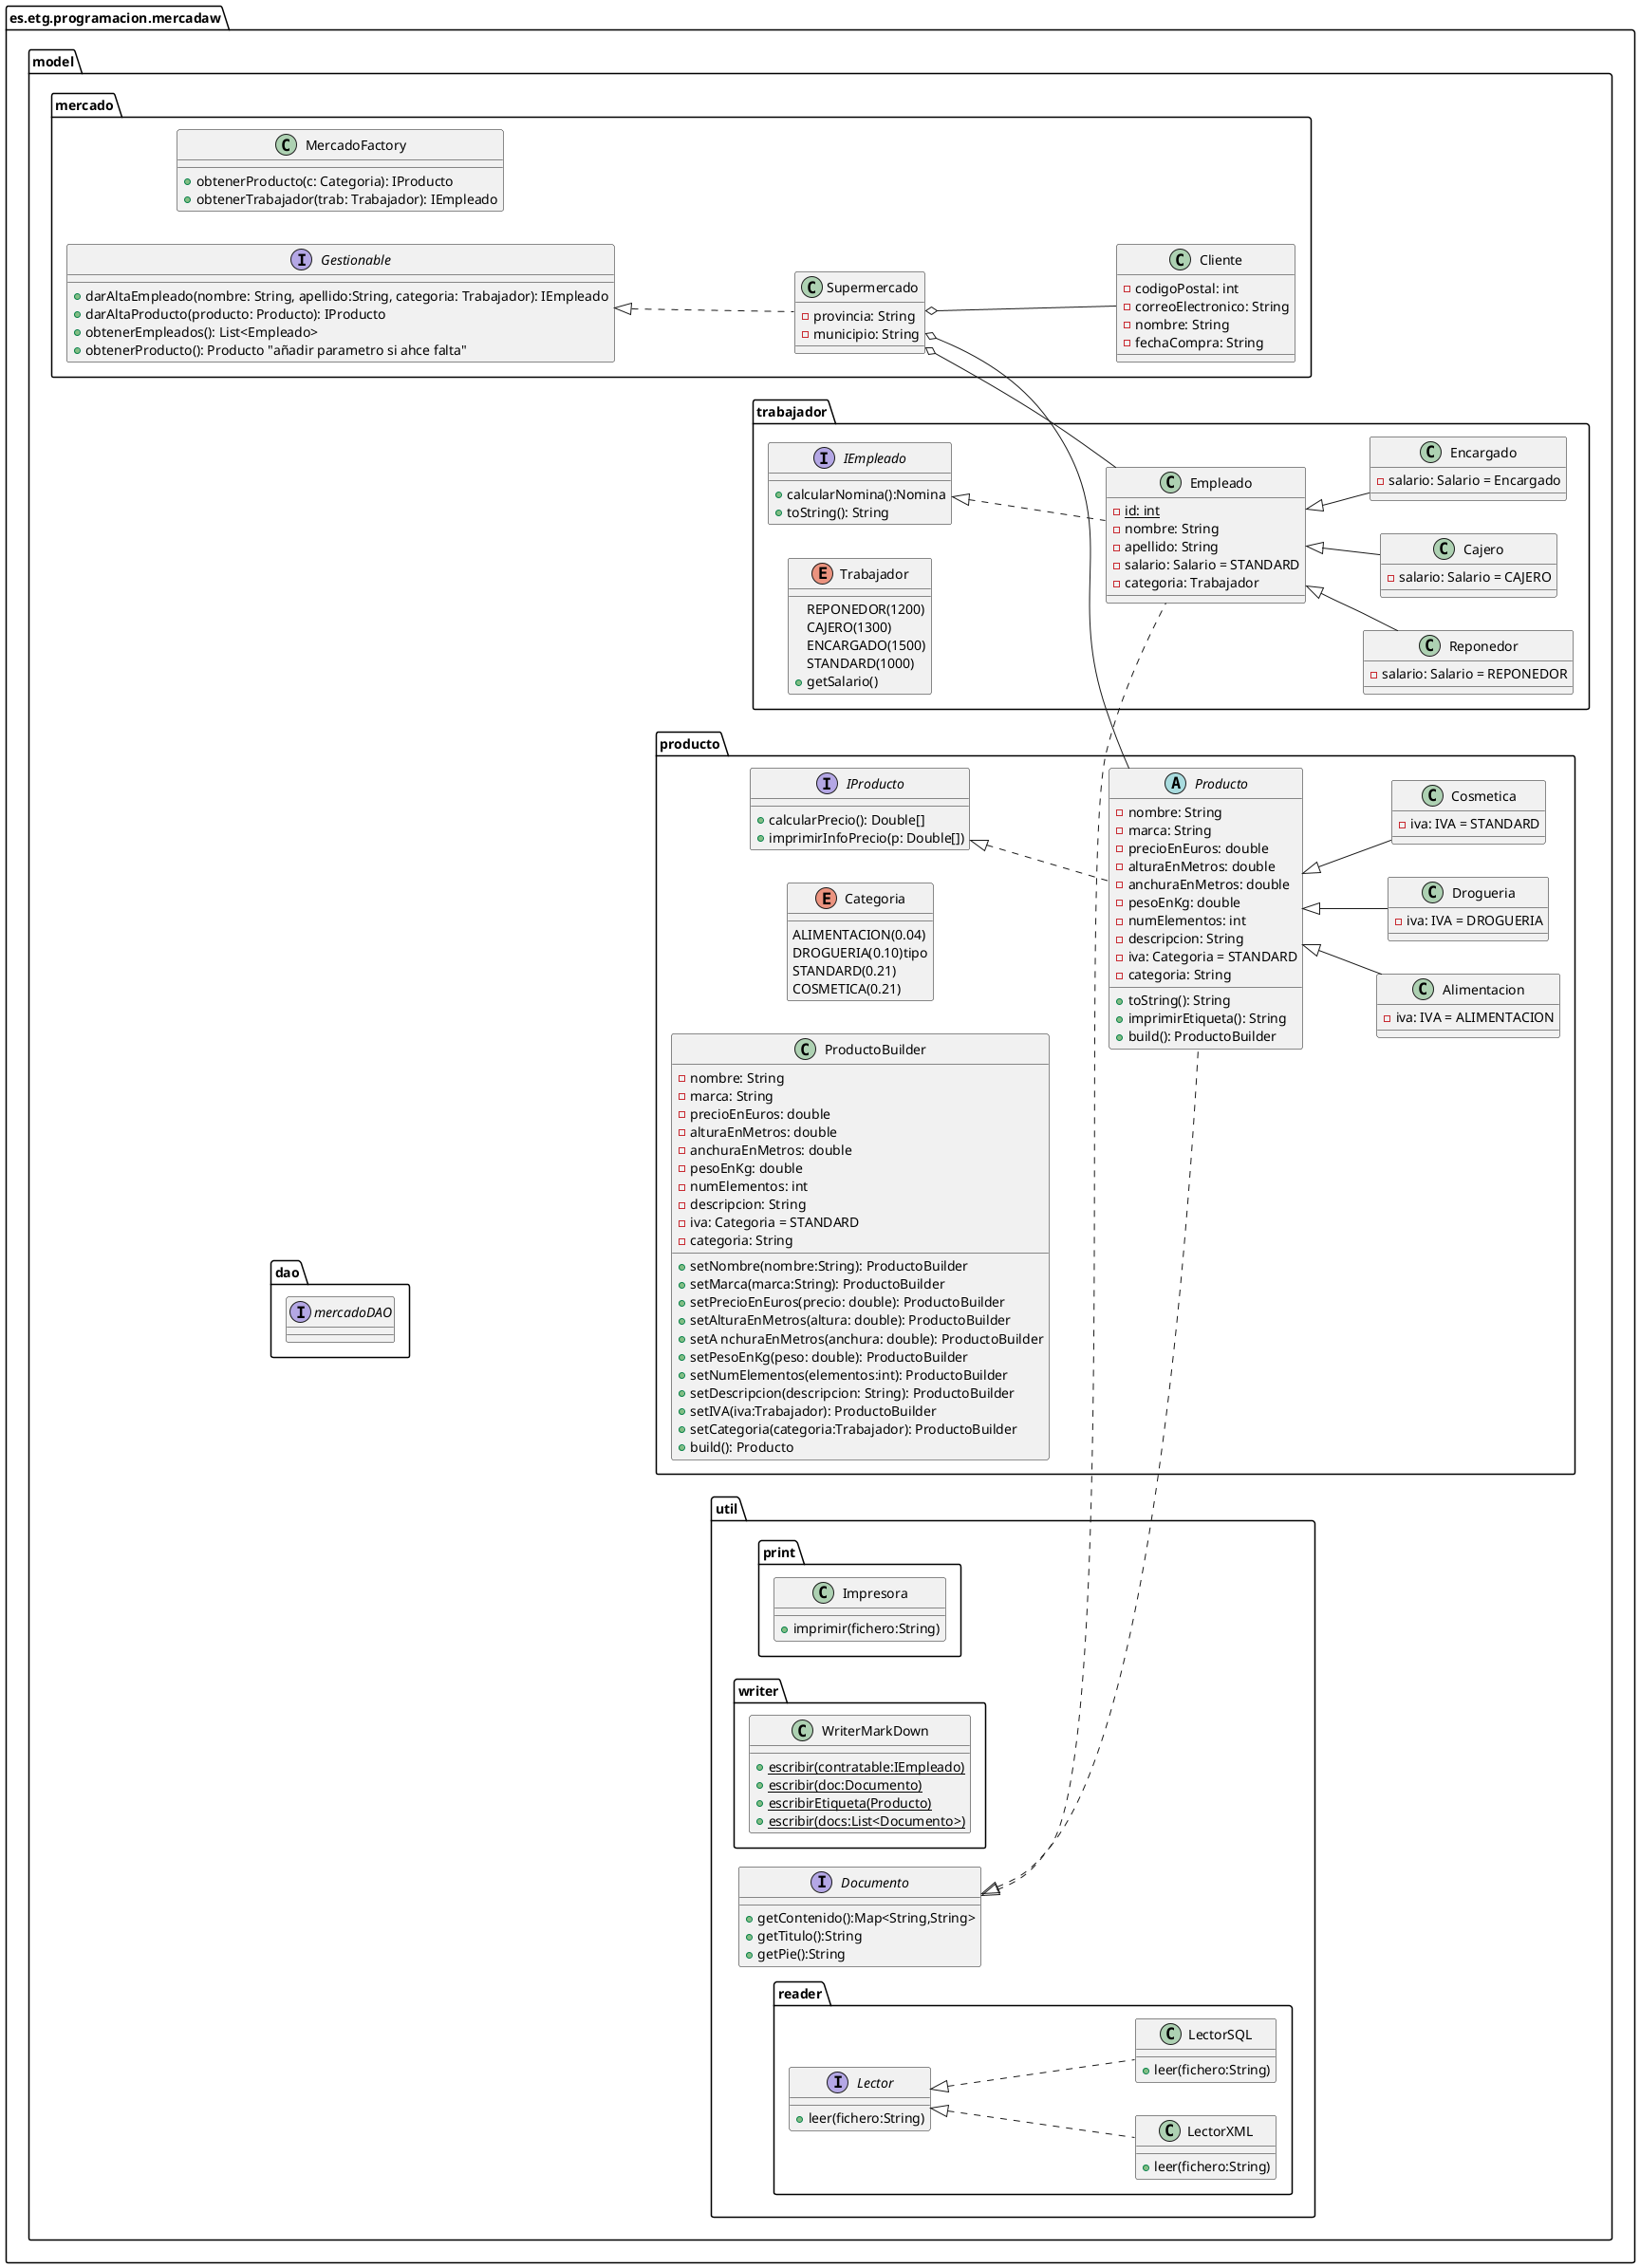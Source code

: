 @startuml Diagrama clases Mercado
set separator none
left to right direction
package es.etg.programacion.mercadaw{
    package model{
        package mercado{
            class Supermercado{
                    -provincia: String
                    -municipio: String
            }       

            
            class Cliente{
                -codigoPostal: int
                -correoElectronico: String
                -nombre: String
                -fechaCompra: String
            }
            
            
            class MercadoFactory{
                +obtenerProducto(c: Categoria): IProducto
                +obtenerTrabajador(trab: Trabajador): IEmpleado
            }
            interface Gestionable{
                +darAltaEmpleado(nombre: String, apellido:String, categoria: Trabajador): IEmpleado
                +darAltaProducto(producto: Producto): IProducto
                +obtenerEmpleados(): List<Empleado>
                +obtenerProducto(): Producto "añadir parametro si ahce falta"

            }
        }
        package producto{
            abstract Producto{
                -nombre: String
                -marca: String
                -precioEnEuros: double
                -alturaEnMetros: double
                -anchuraEnMetros: double
                -pesoEnKg: double
                -numElementos: int
                -descripcion: String
                -iva: Categoria = STANDARD
                -categoria: String
                +toString(): String
                +imprimirEtiqueta(): String
                +build(): ProductoBuilder
            }

            interface IProducto{
                +calcularPrecio(): Double[]
                +imprimirInfoPrecio(p: Double[])
            }
                
            class Alimentacion{
                -iva: IVA = ALIMENTACION
            }
            class Drogueria{
                -iva: IVA = DROGUERIA
            }

            class Cosmetica{
                -iva: IVA = STANDARD
            }
            enum Categoria{
                ALIMENTACION(0.04)
                DROGUERIA(0.10)tipo
                STANDARD(0.21)
                COSMETICA(0.21)

            }
            class ProductoBuilder{
                -nombre: String
                -marca: String
                -precioEnEuros: double
                -alturaEnMetros: double
                -anchuraEnMetros: double
                -pesoEnKg: double
                -numElementos: int
                -descripcion: String
                -iva: Categoria = STANDARD
                -categoria: String
                +setNombre(nombre:String): ProductoBuilder
                +setMarca(marca:String): ProductoBuilder
                +setPrecioEnEuros(precio: double): ProductoBuilder
                +setAlturaEnMetros(altura: double): ProductoBuilder
                +setA nchuraEnMetros(anchura: double): ProductoBuilder
                +setPesoEnKg(peso: double): ProductoBuilder
                +setNumElementos(elementos:int): ProductoBuilder
                +setDescripcion(descripcion: String): ProductoBuilder
                +setIVA(iva:Trabajador): ProductoBuilder
                +setCategoria(categoria:Trabajador): ProductoBuilder
                +build(): Producto
            }
        }
        package trabajador{
            class Empleado{
                -{static} id: int
                -nombre: String
                -apellido: String
                -salario: Salario = STANDARD
                -categoria: Trabajador
            }
            class Reponedor{
                -salario: Salario = REPONEDOR
            }
            class Cajero{
                -salario: Salario = CAJERO
            }
            class Encargado{
                -salario: Salario = Encargado
            }

            interface IEmpleado{
                +calcularNomina():Nomina
                +toString(): String
            }
            enum Trabajador {
                REPONEDOR(1200)
                CAJERO(1300)
                ENCARGADO(1500)
                STANDARD(1000)
                +getSalario()
            }
            }
        
        package util{
            interface Documento{
                +getContenido():Map<String,String>
                +getTitulo():String
                +getPie():String
            }
        package print{
            class Impresora{
                +imprimir(fichero:String)
            }
            }
        package writer{
            class WriterMarkDown{
                +{static}escribir(contratable:IEmpleado)
                +{static}escribir(doc:Documento)
                +{static}escribirEtiqueta(Producto)
                +{static}escribir(docs:List<Documento>)
                }
            }
        package reader{
            interface Lector{
                +leer(fichero:String)
            }
            class LectorXML{
                +leer(fichero:String)
            }
            class LectorSQL{
                +leer(fichero:String)
            }
                Lector <|.. LectorXML
                Lector <|.. LectorSQL
            }
        Documento <|.. Producto
        Documento <|.. Empleado
        }
        package dao{
            interface mercadoDAO{
                
            }
        }   
    }
} 

Supermercado o-- Producto
Supermercado o-- Empleado
Supermercado o-- Cliente
IProducto <|.. Producto
Producto <|-- Alimentacion
Producto <|-- Drogueria
Producto <|-- Cosmetica
Empleado <|-- Reponedor
Empleado <|-- Cajero
Empleado <|-- Encargado
Gestionable <|.. Supermercado
IEmpleado <|.. Empleado


@enduml

@startuml Diagrama clases lector
set separator none
package es.etg.daw{

}

@enduml
